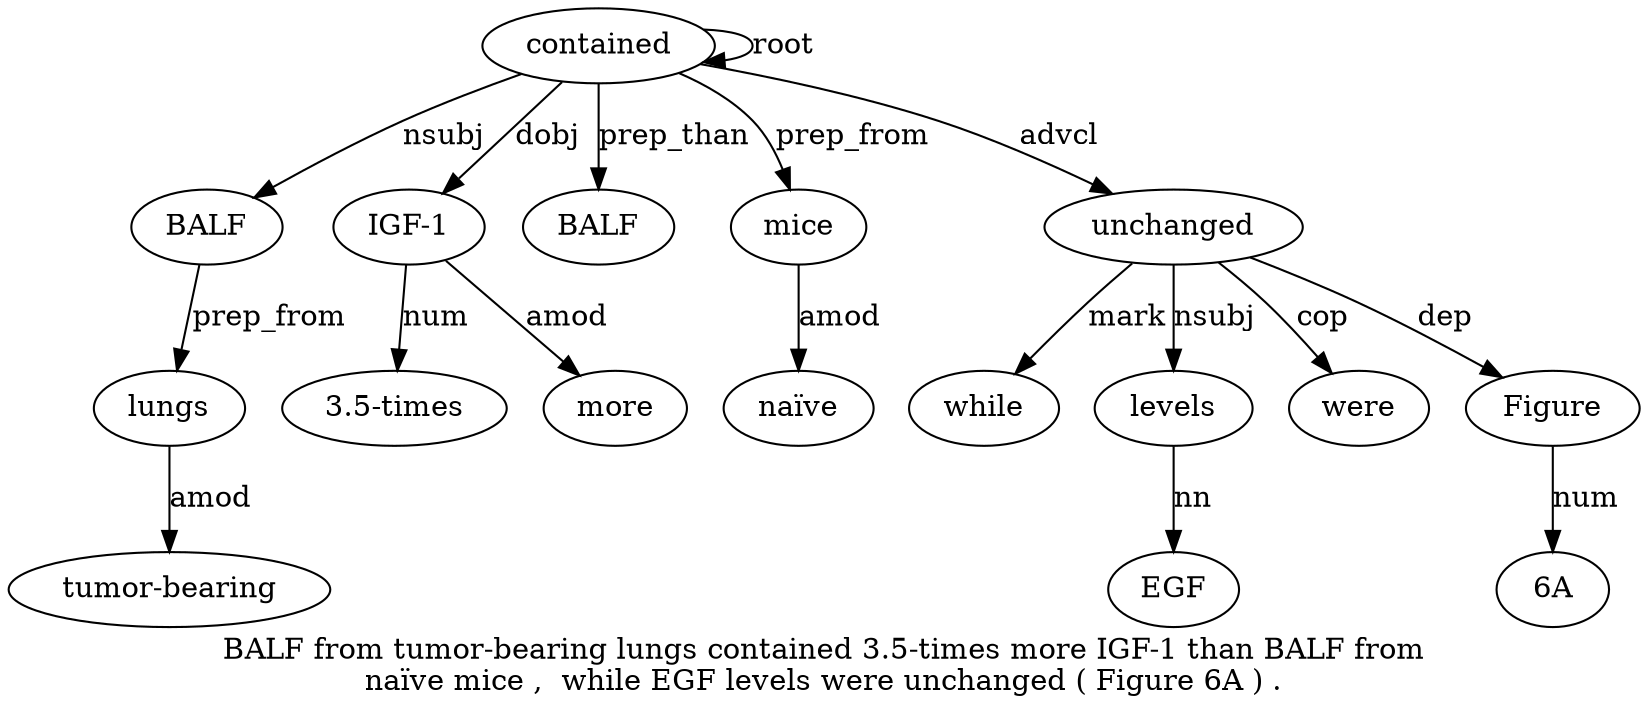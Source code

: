 digraph "BALF from tumor-bearing lungs contained 3.5-times more IGF-1 than BALF from naïve mice ,  while EGF levels were unchanged ( Figure 6A ) ." {
label="BALF from tumor-bearing lungs contained 3.5-times more IGF-1 than BALF from
naïve mice ,  while EGF levels were unchanged ( Figure 6A ) .";
contained5 [style=filled, fillcolor=white, label=contained];
BALF1 [style=filled, fillcolor=white, label=BALF];
contained5 -> BALF1  [label=nsubj];
lungs4 [style=filled, fillcolor=white, label=lungs];
"tumor-bearing3" [style=filled, fillcolor=white, label="tumor-bearing"];
lungs4 -> "tumor-bearing3"  [label=amod];
BALF1 -> lungs4  [label=prep_from];
contained5 -> contained5  [label=root];
"IGF-18" [style=filled, fillcolor=white, label="IGF-1"];
"3.5-times6" [style=filled, fillcolor=white, label="3.5-times"];
"IGF-18" -> "3.5-times6"  [label=num];
more7 [style=filled, fillcolor=white, label=more];
"IGF-18" -> more7  [label=amod];
contained5 -> "IGF-18"  [label=dobj];
BALF10 [style=filled, fillcolor=white, label=BALF];
contained5 -> BALF10  [label=prep_than];
mice13 [style=filled, fillcolor=white, label=mice];
"naïve12" [style=filled, fillcolor=white, label="naïve"];
mice13 -> "naïve12"  [label=amod];
contained5 -> mice13  [label=prep_from];
unchanged19 [style=filled, fillcolor=white, label=unchanged];
while15 [style=filled, fillcolor=white, label=while];
unchanged19 -> while15  [label=mark];
levels17 [style=filled, fillcolor=white, label=levels];
EGF16 [style=filled, fillcolor=white, label=EGF];
levels17 -> EGF16  [label=nn];
unchanged19 -> levels17  [label=nsubj];
were18 [style=filled, fillcolor=white, label=were];
unchanged19 -> were18  [label=cop];
contained5 -> unchanged19  [label=advcl];
Figure21 [style=filled, fillcolor=white, label=Figure];
unchanged19 -> Figure21  [label=dep];
"6A22" [style=filled, fillcolor=white, label="6A"];
Figure21 -> "6A22"  [label=num];
}
